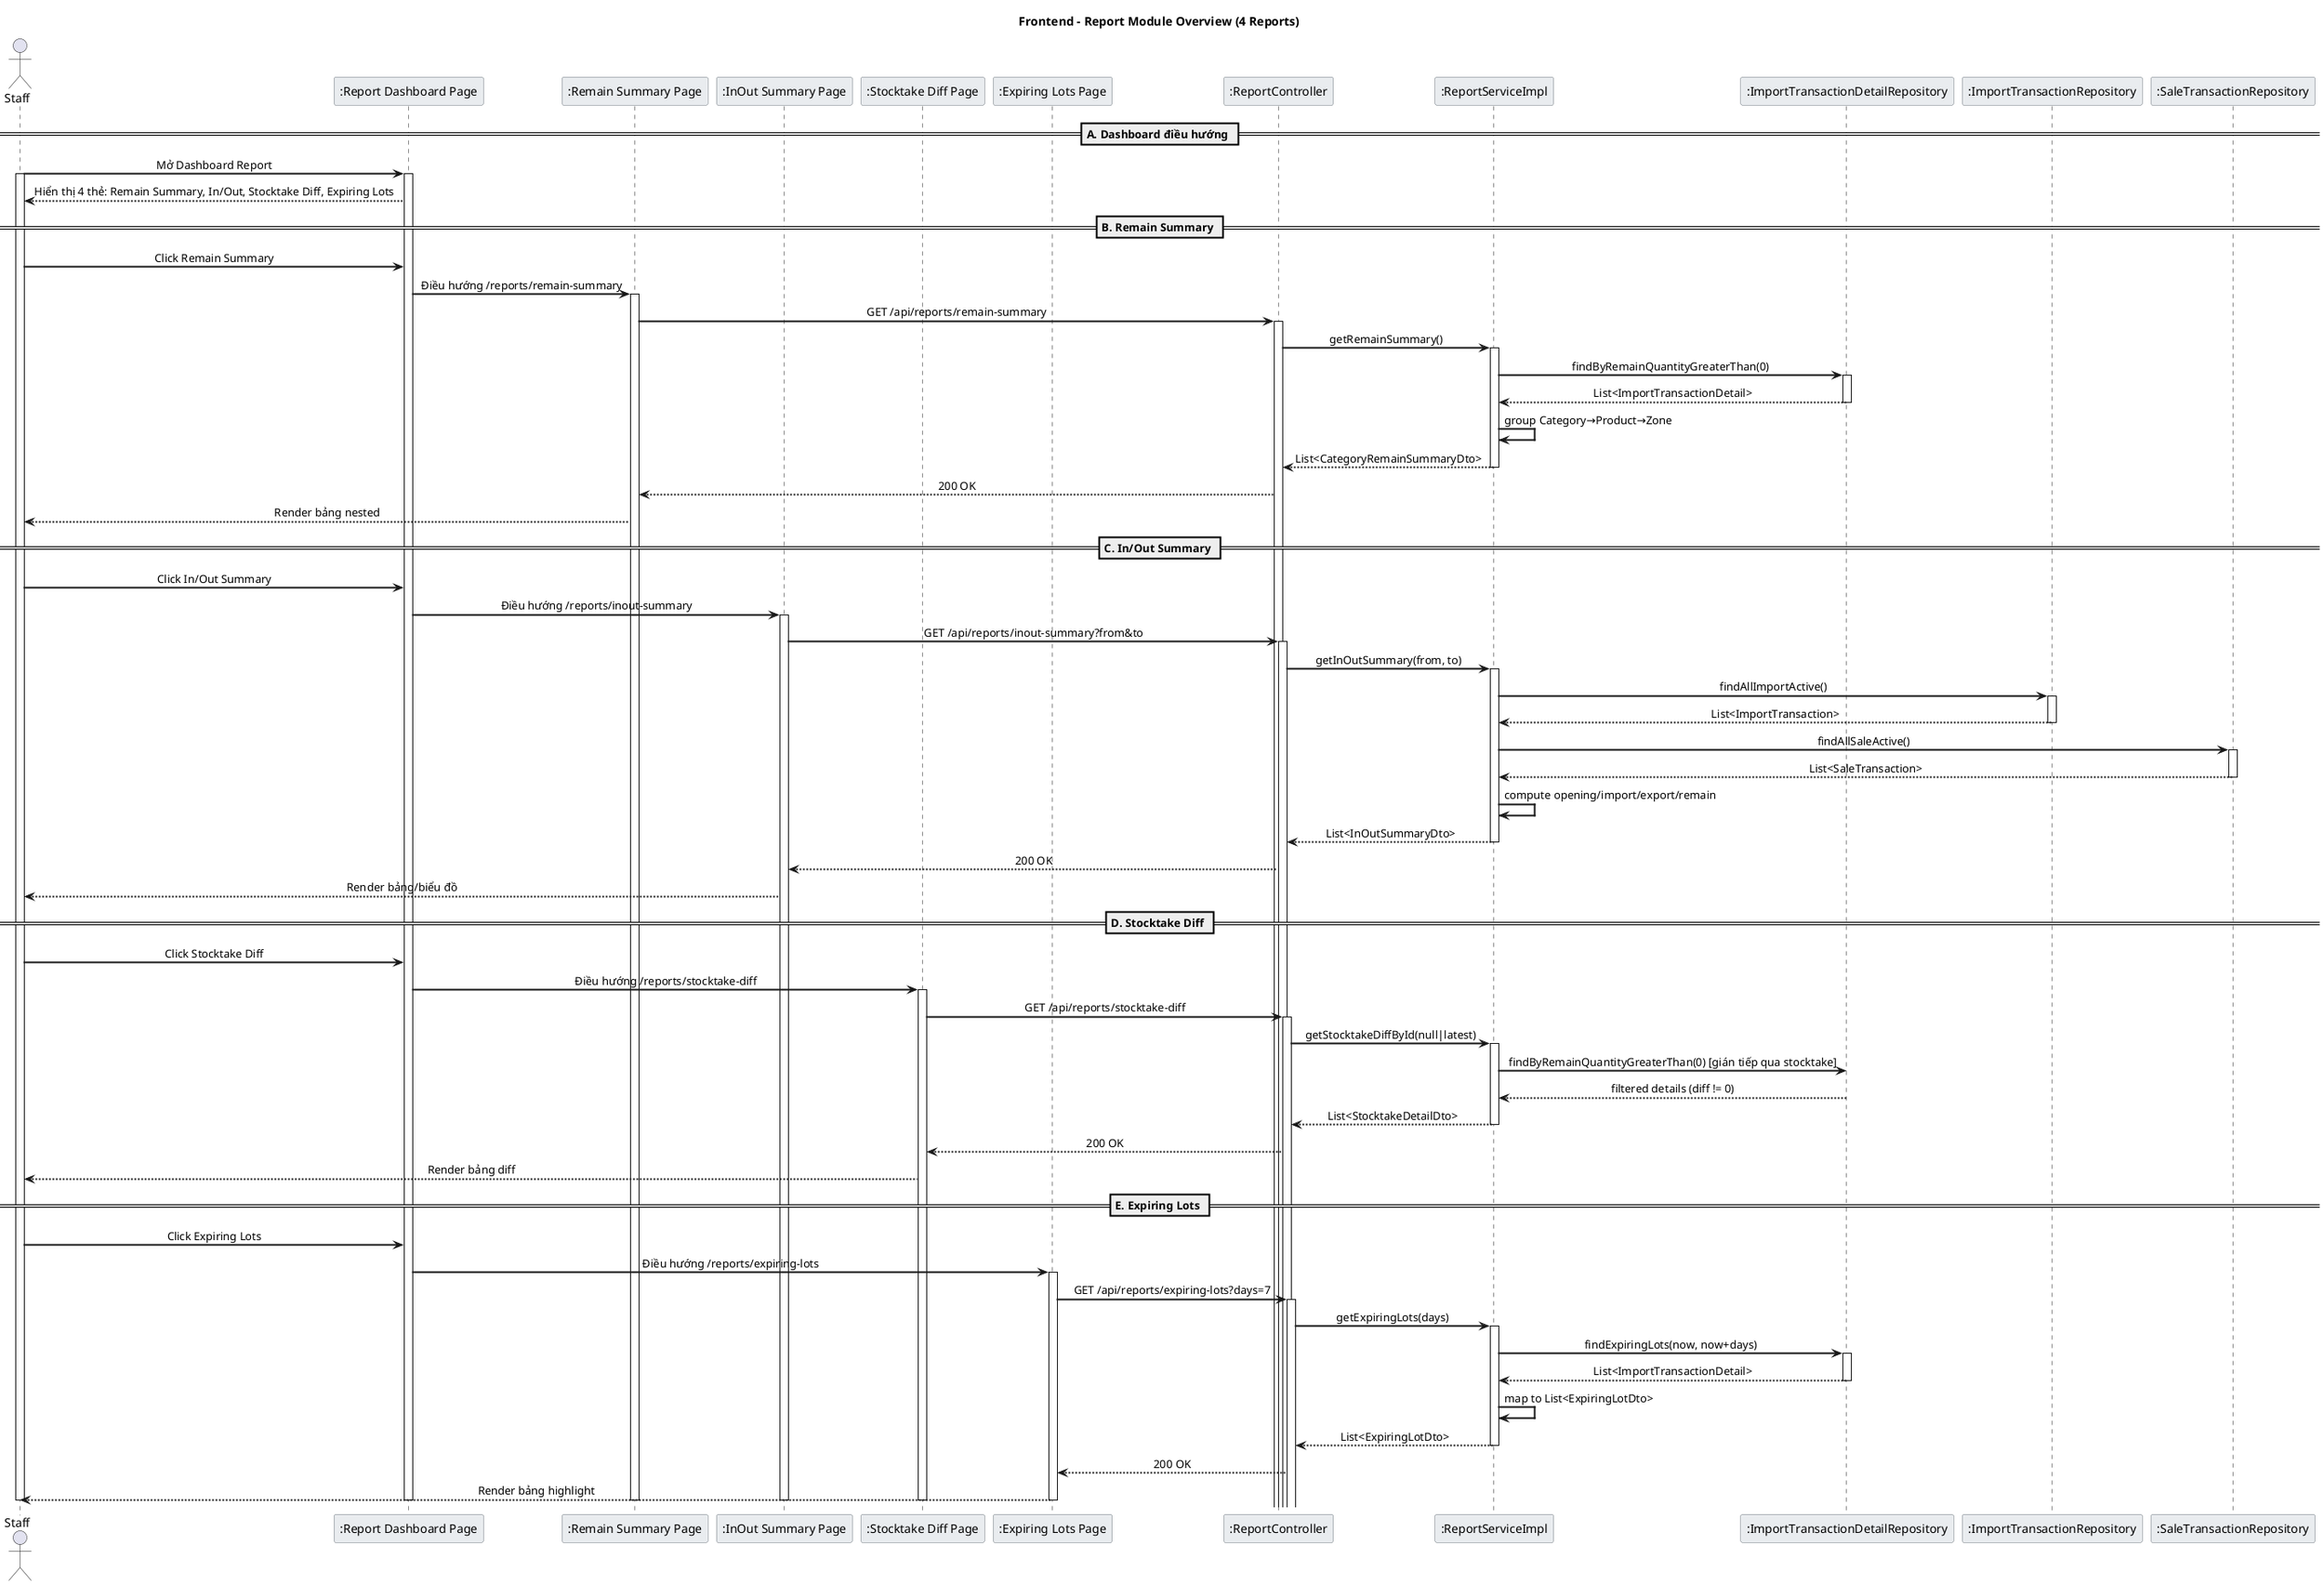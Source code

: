 @startuml Report_FE_Overview_Sequence

skinparam backgroundColor white
skinparam sequenceArrowThickness 2
skinparam sequenceMessageAlign center
skinparam sequenceGroupBodyBackgroundColor #F8F9FA
skinparam sequenceParticipantBorderColor #6C757D
skinparam sequenceParticipantBackgroundColor #E9ECEF
skinparam sequenceLifeLineStroke dash

title Frontend – Report Module Overview (4 Reports)

actor Staff
participant ":Report Dashboard Page" as DashboardUI
participant ":Remain Summary Page" as RemainUI
participant ":InOut Summary Page" as InOutUI
participant ":Stocktake Diff Page" as DiffUI
participant ":Expiring Lots Page" as ExpiringUI
participant ":ReportController" as RC
participant ":ReportServiceImpl" as RS
participant ":ImportTransactionDetailRepository" as DetailRepo
participant ":ImportTransactionRepository" as ImportRepo
participant ":SaleTransactionRepository" as SaleRepo

== A. Dashboard điều hướng ==
Staff -> DashboardUI: Mở Dashboard Report
activate Staff
activate DashboardUI
DashboardUI --> Staff: Hiển thị 4 thẻ: Remain Summary, In/Out, Stocktake Diff, Expiring Lots

== B. Remain Summary ==
Staff -> DashboardUI: Click Remain Summary
DashboardUI -> RemainUI: Điều hướng /reports/remain-summary
activate RemainUI
RemainUI -> RC: GET /api/reports/remain-summary
activate RC
RC -> RS: getRemainSummary()
activate RS
RS -> DetailRepo: findByRemainQuantityGreaterThan(0)
activate DetailRepo
DetailRepo --> RS: List<ImportTransactionDetail>
deactivate DetailRepo
RS -> RS: group Category→Product→Zone
RS --> RC: List<CategoryRemainSummaryDto>
deactivate RS
RC --> RemainUI: 200 OK
RemainUI --> Staff: Render bảng nested

== C. In/Out Summary ==
Staff -> DashboardUI: Click In/Out Summary
DashboardUI -> InOutUI: Điều hướng /reports/inout-summary
activate InOutUI
InOutUI -> RC: GET /api/reports/inout-summary?from&to
activate RC
RC -> RS: getInOutSummary(from, to)
activate RS
RS -> ImportRepo: findAllImportActive()
activate ImportRepo
ImportRepo --> RS: List<ImportTransaction>
deactivate ImportRepo
RS -> SaleRepo: findAllSaleActive()
activate SaleRepo
SaleRepo --> RS: List<SaleTransaction>
deactivate SaleRepo
RS -> RS: compute opening/import/export/remain
RS --> RC: List<InOutSummaryDto>
deactivate RS
RC --> InOutUI: 200 OK
InOutUI --> Staff: Render bảng/biểu đồ

== D. Stocktake Diff ==
Staff -> DashboardUI: Click Stocktake Diff
DashboardUI -> DiffUI: Điều hướng /reports/stocktake-diff
activate DiffUI
DiffUI -> RC: GET /api/reports/stocktake-diff
activate RC
RC -> RS: getStocktakeDiffById(null|latest)
activate RS
RS -> DetailRepo: findByRemainQuantityGreaterThan(0) [gián tiếp qua stocktake]
DetailRepo --> RS: filtered details (diff != 0)
RS --> RC: List<StocktakeDetailDto>
deactivate RS
RC --> DiffUI: 200 OK
DiffUI --> Staff: Render bảng diff

== E. Expiring Lots ==
Staff -> DashboardUI: Click Expiring Lots
DashboardUI -> ExpiringUI: Điều hướng /reports/expiring-lots
activate ExpiringUI
ExpiringUI -> RC: GET /api/reports/expiring-lots?days=7
activate RC
RC -> RS: getExpiringLots(days)
activate RS
RS -> DetailRepo: findExpiringLots(now, now+days)
activate DetailRepo
DetailRepo --> RS: List<ImportTransactionDetail>
deactivate DetailRepo
RS -> RS: map to List<ExpiringLotDto>
RS --> RC: List<ExpiringLotDto>
deactivate RS
RC --> ExpiringUI: 200 OK
ExpiringUI --> Staff: Render bảng highlight

deactivate DashboardUI
deactivate RemainUI
deactivate InOutUI
deactivate DiffUI
deactivate ExpiringUI
deactivate Staff

@enduml 